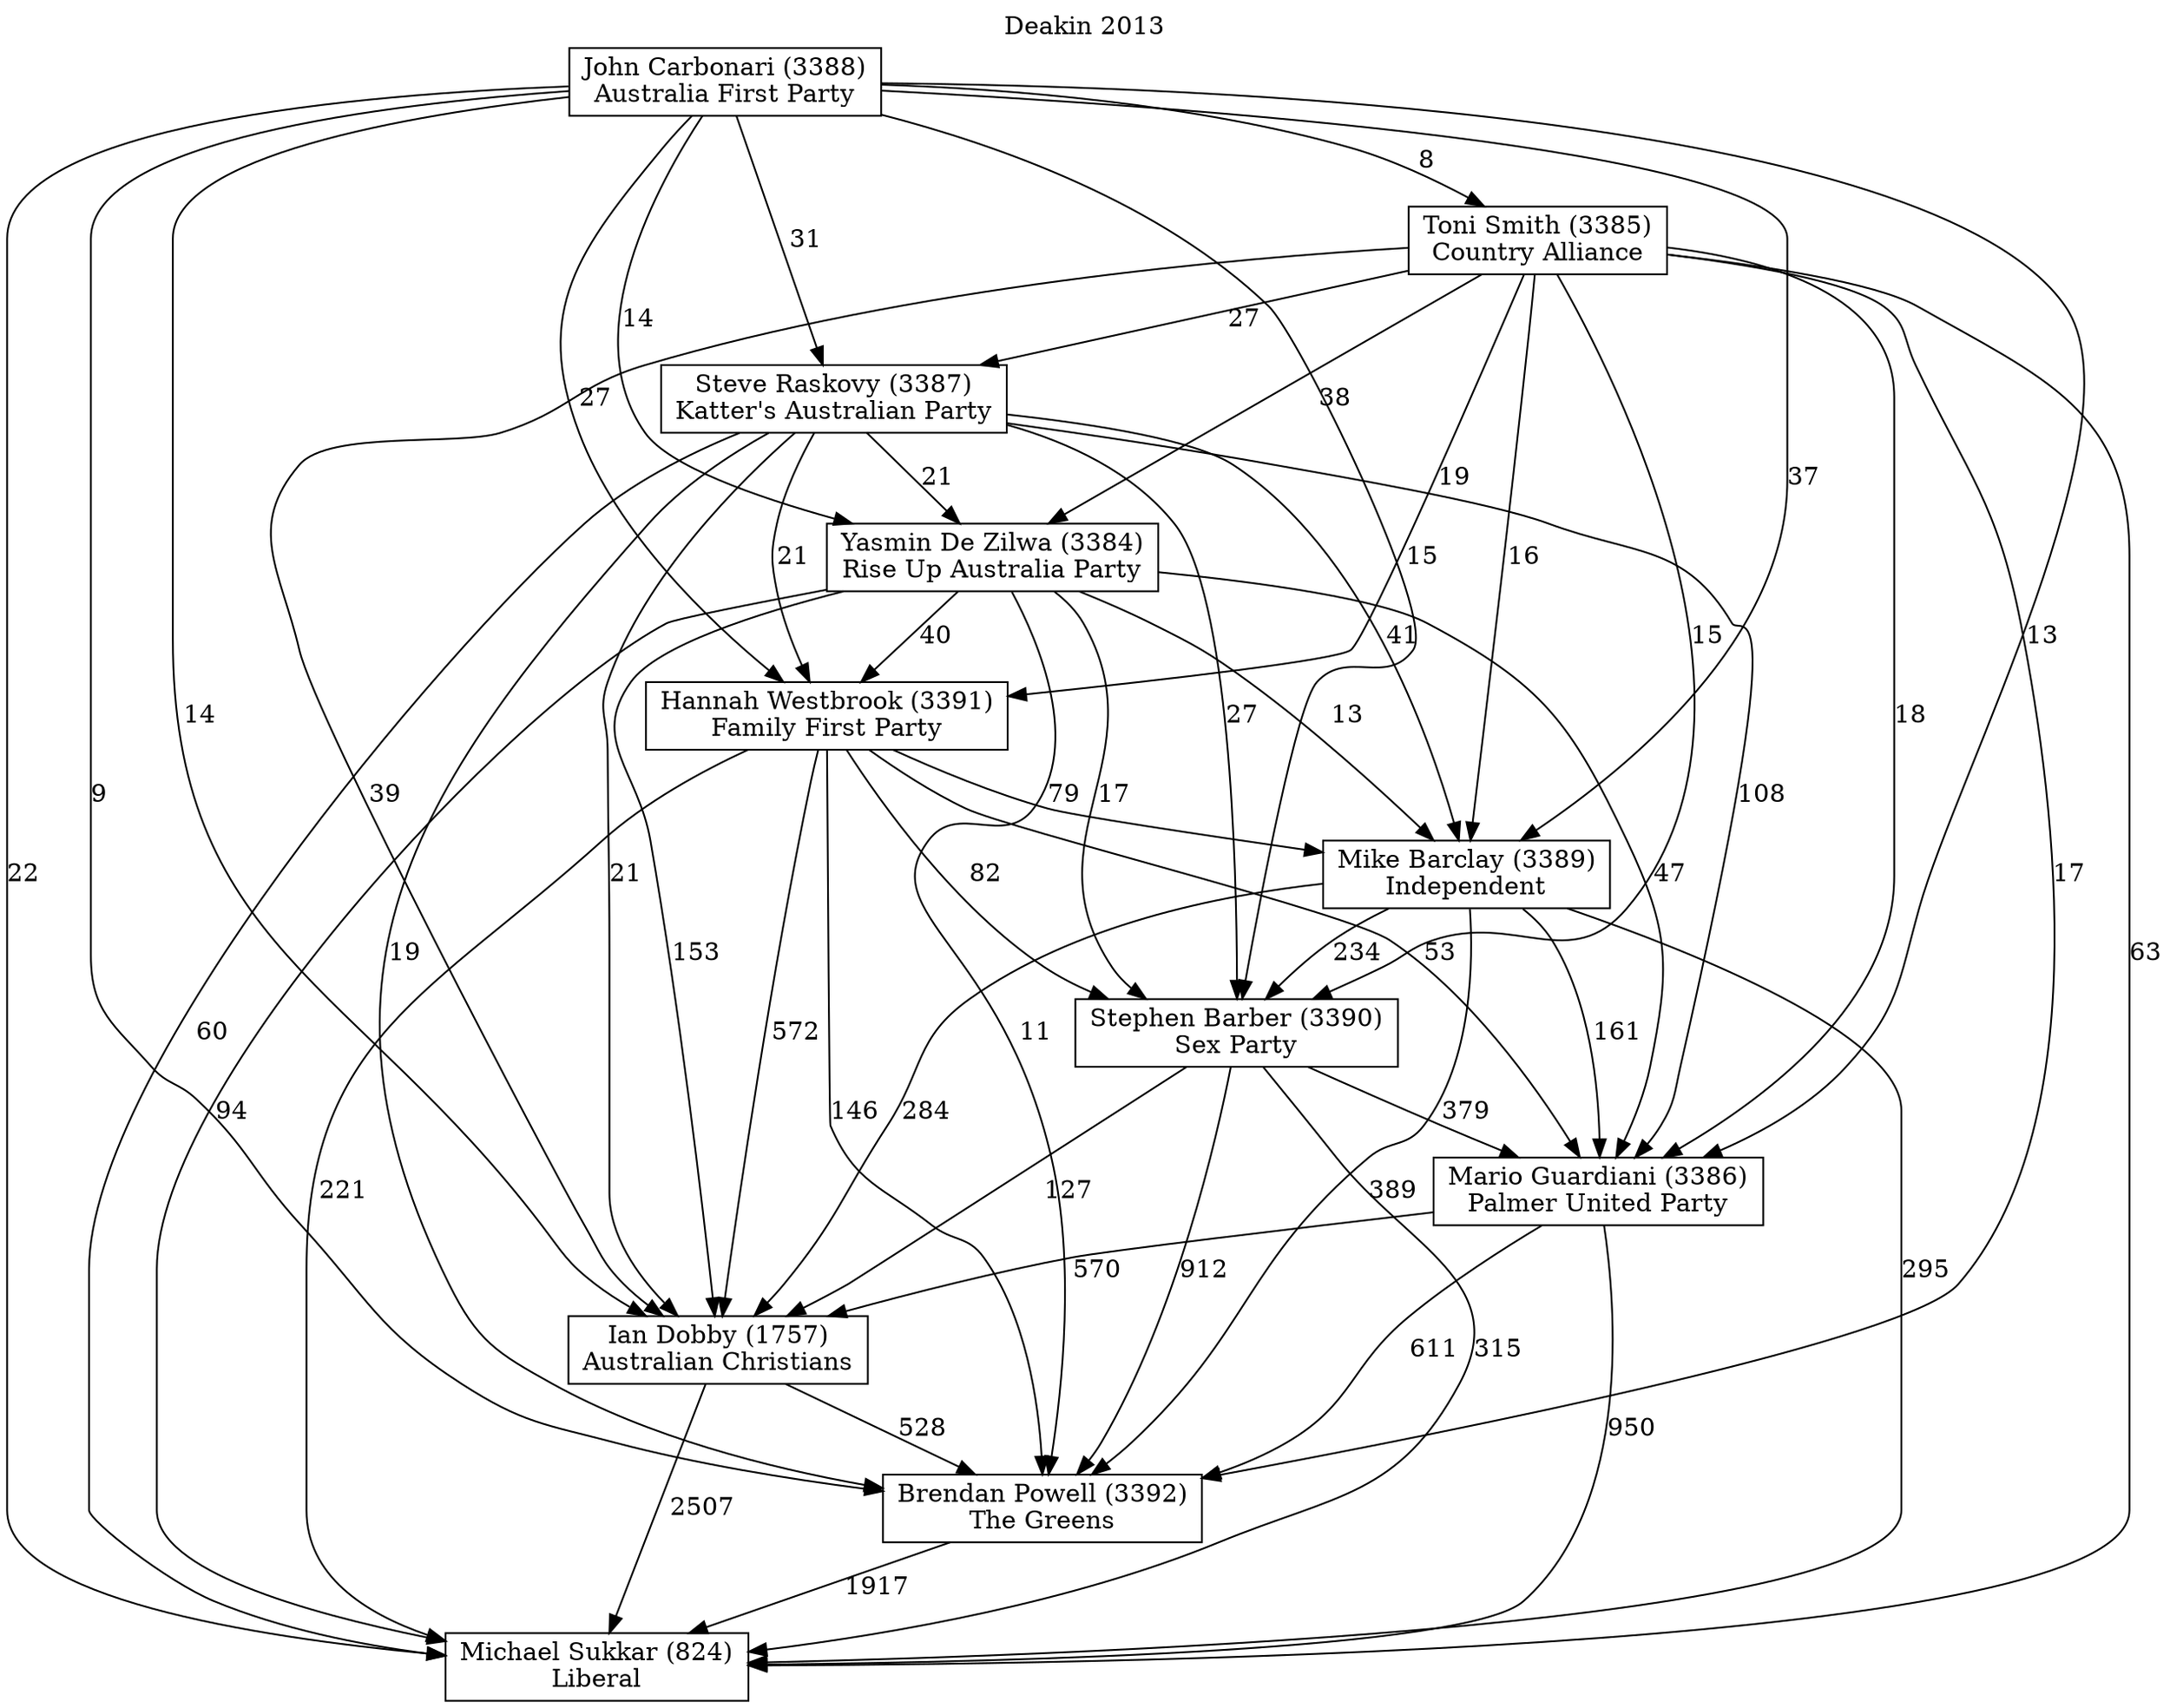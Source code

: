 // House preference flow
digraph "Michael Sukkar (824)_Deakin_2013" {
	graph [label="Deakin 2013" labelloc=t mclimit=2]
	node [shape=box]
	"Michael Sukkar (824)" [label="Michael Sukkar (824)
Liberal"]
	"Brendan Powell (3392)" [label="Brendan Powell (3392)
The Greens"]
	"Ian Dobby (1757)" [label="Ian Dobby (1757)
Australian Christians"]
	"Mario Guardiani (3386)" [label="Mario Guardiani (3386)
Palmer United Party"]
	"Stephen Barber (3390)" [label="Stephen Barber (3390)
Sex Party"]
	"Mike Barclay (3389)" [label="Mike Barclay (3389)
Independent"]
	"Hannah Westbrook (3391)" [label="Hannah Westbrook (3391)
Family First Party"]
	"Yasmin De Zilwa (3384)" [label="Yasmin De Zilwa (3384)
Rise Up Australia Party"]
	"Steve Raskovy (3387)" [label="Steve Raskovy (3387)
Katter's Australian Party"]
	"Toni Smith (3385)" [label="Toni Smith (3385)
Country Alliance"]
	"John Carbonari (3388)" [label="John Carbonari (3388)
Australia First Party"]
	"Brendan Powell (3392)" -> "Michael Sukkar (824)" [label=1917]
	"Ian Dobby (1757)" -> "Brendan Powell (3392)" [label=528]
	"Mario Guardiani (3386)" -> "Ian Dobby (1757)" [label=570]
	"Stephen Barber (3390)" -> "Mario Guardiani (3386)" [label=379]
	"Mike Barclay (3389)" -> "Stephen Barber (3390)" [label=234]
	"Hannah Westbrook (3391)" -> "Mike Barclay (3389)" [label=79]
	"Yasmin De Zilwa (3384)" -> "Hannah Westbrook (3391)" [label=40]
	"Steve Raskovy (3387)" -> "Yasmin De Zilwa (3384)" [label=21]
	"Toni Smith (3385)" -> "Steve Raskovy (3387)" [label=27]
	"John Carbonari (3388)" -> "Toni Smith (3385)" [label=8]
	"Ian Dobby (1757)" -> "Michael Sukkar (824)" [label=2507]
	"Mario Guardiani (3386)" -> "Michael Sukkar (824)" [label=950]
	"Stephen Barber (3390)" -> "Michael Sukkar (824)" [label=315]
	"Mike Barclay (3389)" -> "Michael Sukkar (824)" [label=295]
	"Hannah Westbrook (3391)" -> "Michael Sukkar (824)" [label=221]
	"Yasmin De Zilwa (3384)" -> "Michael Sukkar (824)" [label=94]
	"Steve Raskovy (3387)" -> "Michael Sukkar (824)" [label=60]
	"Toni Smith (3385)" -> "Michael Sukkar (824)" [label=63]
	"John Carbonari (3388)" -> "Michael Sukkar (824)" [label=22]
	"John Carbonari (3388)" -> "Steve Raskovy (3387)" [label=31]
	"Toni Smith (3385)" -> "Yasmin De Zilwa (3384)" [label=38]
	"John Carbonari (3388)" -> "Yasmin De Zilwa (3384)" [label=14]
	"Steve Raskovy (3387)" -> "Hannah Westbrook (3391)" [label=21]
	"Toni Smith (3385)" -> "Hannah Westbrook (3391)" [label=19]
	"John Carbonari (3388)" -> "Hannah Westbrook (3391)" [label=27]
	"Yasmin De Zilwa (3384)" -> "Mike Barclay (3389)" [label=13]
	"Steve Raskovy (3387)" -> "Mike Barclay (3389)" [label=41]
	"Toni Smith (3385)" -> "Mike Barclay (3389)" [label=16]
	"John Carbonari (3388)" -> "Mike Barclay (3389)" [label=37]
	"Hannah Westbrook (3391)" -> "Stephen Barber (3390)" [label=82]
	"Yasmin De Zilwa (3384)" -> "Stephen Barber (3390)" [label=17]
	"Steve Raskovy (3387)" -> "Stephen Barber (3390)" [label=27]
	"Toni Smith (3385)" -> "Stephen Barber (3390)" [label=15]
	"John Carbonari (3388)" -> "Stephen Barber (3390)" [label=15]
	"Mike Barclay (3389)" -> "Mario Guardiani (3386)" [label=161]
	"Hannah Westbrook (3391)" -> "Mario Guardiani (3386)" [label=53]
	"Yasmin De Zilwa (3384)" -> "Mario Guardiani (3386)" [label=47]
	"Steve Raskovy (3387)" -> "Mario Guardiani (3386)" [label=108]
	"Toni Smith (3385)" -> "Mario Guardiani (3386)" [label=18]
	"John Carbonari (3388)" -> "Mario Guardiani (3386)" [label=13]
	"Stephen Barber (3390)" -> "Ian Dobby (1757)" [label=127]
	"Mike Barclay (3389)" -> "Ian Dobby (1757)" [label=284]
	"Hannah Westbrook (3391)" -> "Ian Dobby (1757)" [label=572]
	"Yasmin De Zilwa (3384)" -> "Ian Dobby (1757)" [label=153]
	"Steve Raskovy (3387)" -> "Ian Dobby (1757)" [label=21]
	"Toni Smith (3385)" -> "Ian Dobby (1757)" [label=39]
	"John Carbonari (3388)" -> "Ian Dobby (1757)" [label=14]
	"Mario Guardiani (3386)" -> "Brendan Powell (3392)" [label=611]
	"Stephen Barber (3390)" -> "Brendan Powell (3392)" [label=912]
	"Mike Barclay (3389)" -> "Brendan Powell (3392)" [label=389]
	"Hannah Westbrook (3391)" -> "Brendan Powell (3392)" [label=146]
	"Yasmin De Zilwa (3384)" -> "Brendan Powell (3392)" [label=11]
	"Steve Raskovy (3387)" -> "Brendan Powell (3392)" [label=19]
	"Toni Smith (3385)" -> "Brendan Powell (3392)" [label=17]
	"John Carbonari (3388)" -> "Brendan Powell (3392)" [label=9]
}
